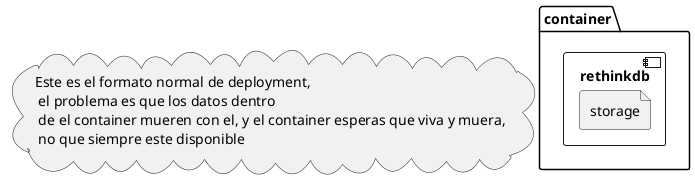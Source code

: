 @startuml 
cloud "Este es el formato normal de deployment, \n el problema es que los datos dentro \n de el container mueren con el, y el container esperas que viva y muera, \n no que siempre este disponible"
package container {
component rethinkdb {
    file storage 
}   
}
@endum